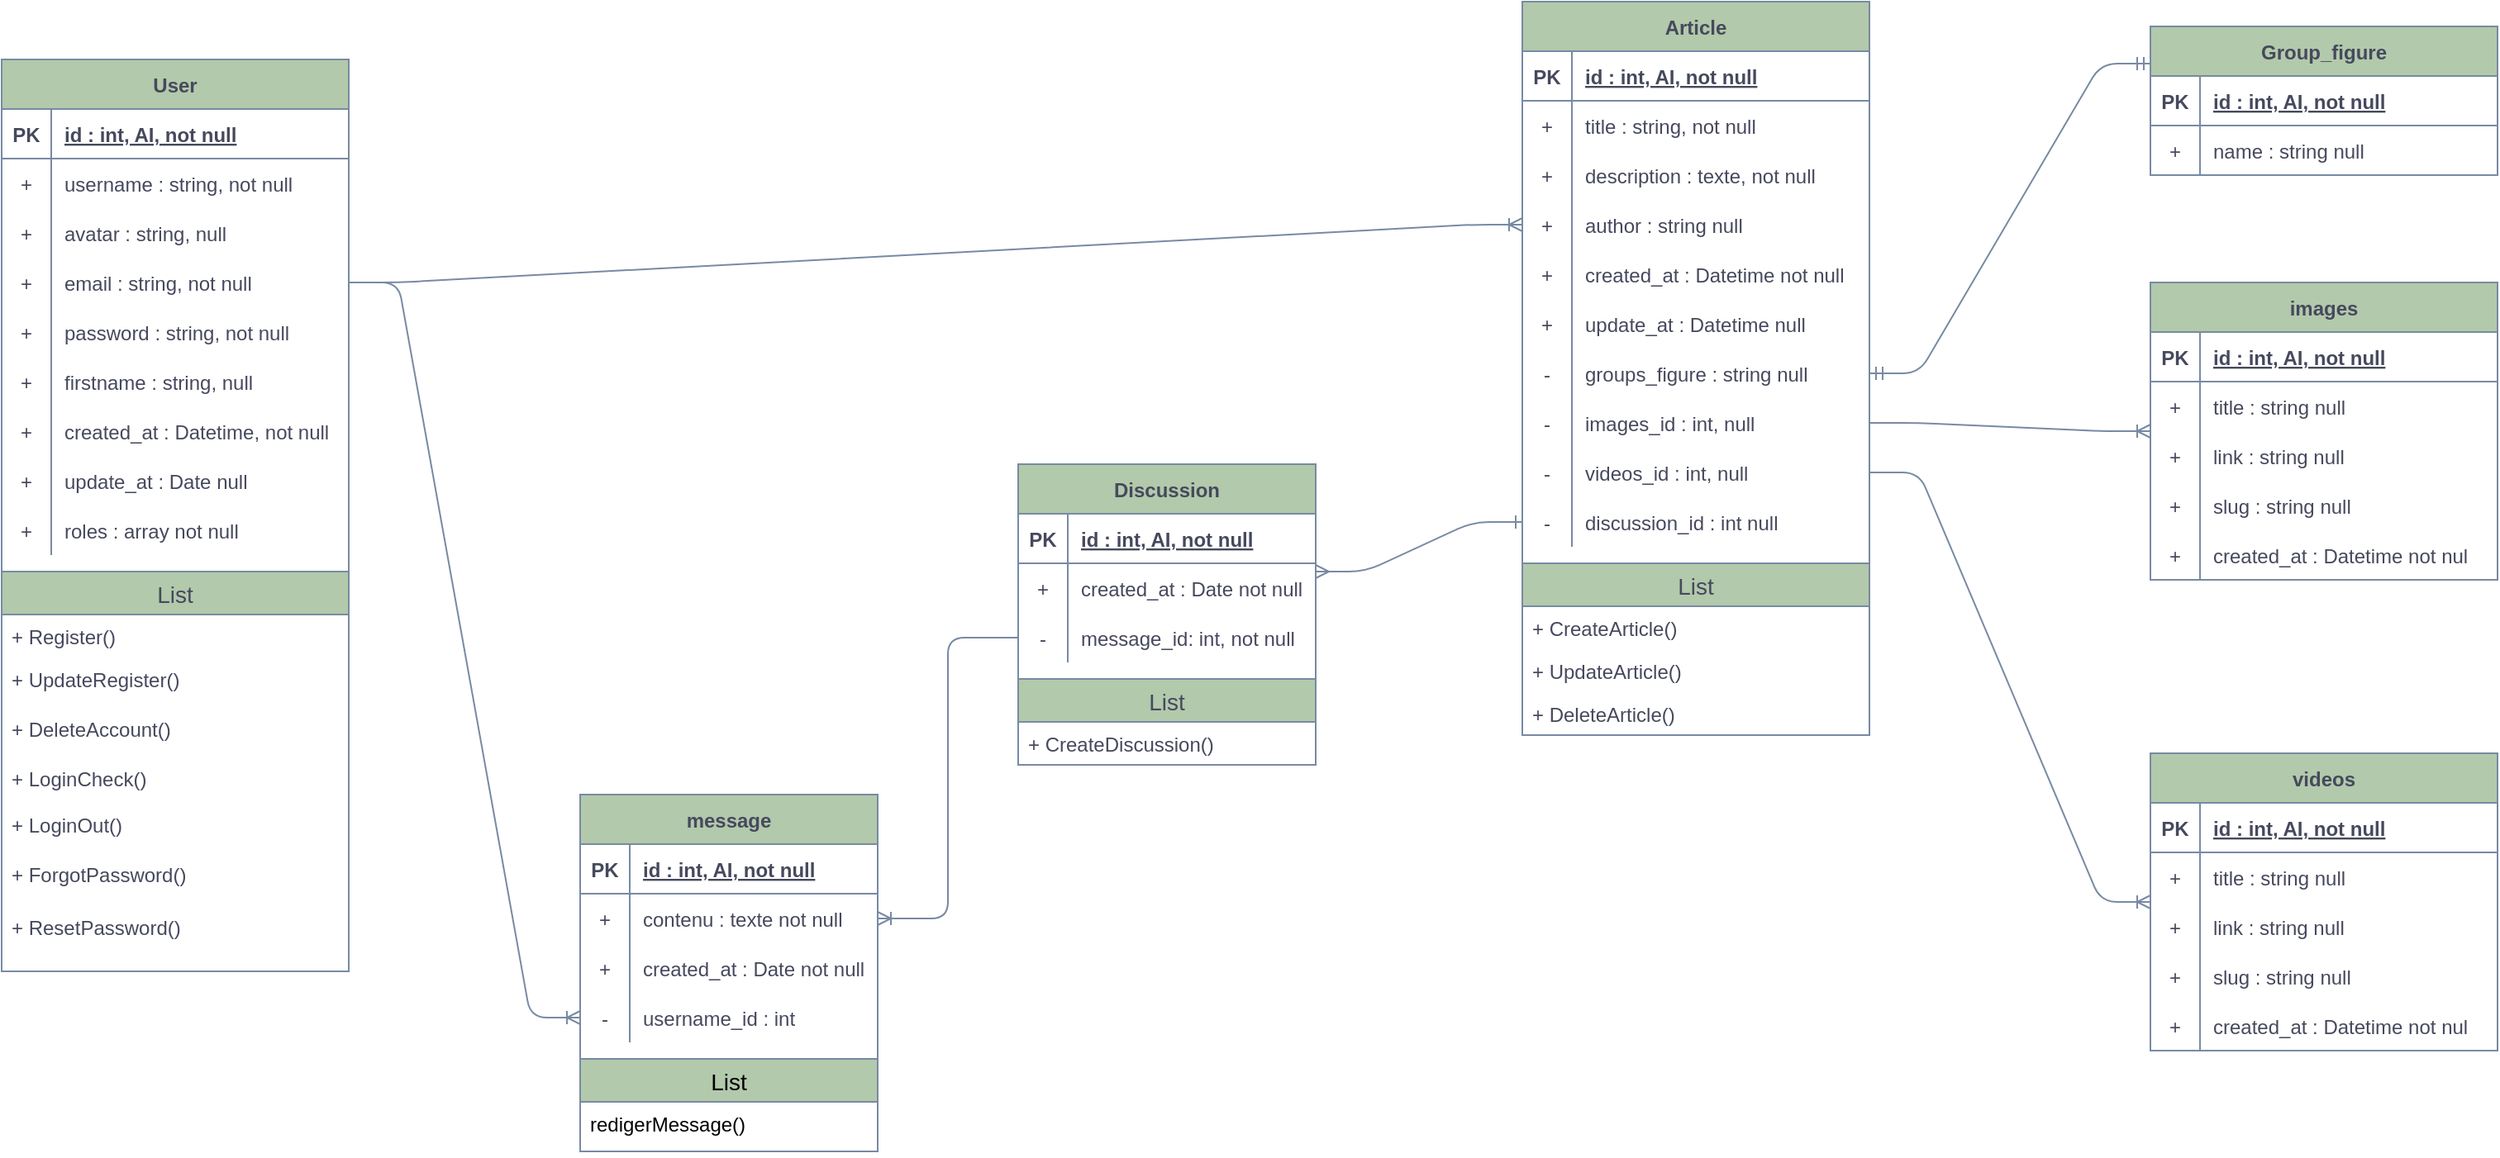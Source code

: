 <mxfile version="14.4.3" type="device"><diagram id="C5RBs43oDa-KdzZeNtuy" name="Page-1"><mxGraphModel dx="1933" dy="849" grid="1" gridSize="5" guides="1" tooltips="1" connect="1" arrows="1" fold="1" page="1" pageScale="1" pageWidth="827" pageHeight="1169" math="0" shadow="0"><root><mxCell id="WIyWlLk6GJQsqaUBKTNV-0"/><mxCell id="WIyWlLk6GJQsqaUBKTNV-1" parent="WIyWlLk6GJQsqaUBKTNV-0"/><mxCell id="ZA--jd2PQkDeZMGK8f4J-0" value="User" style="shape=table;startSize=30;container=1;collapsible=1;childLayout=tableLayout;fixedRows=1;rowLines=0;fontStyle=1;align=center;resizeLast=1;fillColor=#B2C9AB;strokeColor=#788AA3;fontColor=#46495D;" parent="WIyWlLk6GJQsqaUBKTNV-1" vertex="1"><mxGeometry x="-210" y="60" width="210" height="310" as="geometry"/></mxCell><mxCell id="ZA--jd2PQkDeZMGK8f4J-1" value="" style="shape=partialRectangle;collapsible=0;dropTarget=0;pointerEvents=0;fillColor=none;top=0;left=0;bottom=1;right=0;points=[[0,0.5],[1,0.5]];portConstraint=eastwest;strokeColor=#788AA3;fontColor=#46495D;" parent="ZA--jd2PQkDeZMGK8f4J-0" vertex="1"><mxGeometry y="30" width="210" height="30" as="geometry"/></mxCell><mxCell id="ZA--jd2PQkDeZMGK8f4J-2" value="PK" style="shape=partialRectangle;connectable=0;fillColor=none;top=0;left=0;bottom=0;right=0;fontStyle=1;overflow=hidden;strokeColor=#788AA3;fontColor=#46495D;" parent="ZA--jd2PQkDeZMGK8f4J-1" vertex="1"><mxGeometry width="30" height="30" as="geometry"/></mxCell><mxCell id="ZA--jd2PQkDeZMGK8f4J-3" value="id : int, AI, not null" style="shape=partialRectangle;connectable=0;fillColor=none;top=0;left=0;bottom=0;right=0;align=left;spacingLeft=6;fontStyle=5;overflow=hidden;strokeColor=#788AA3;fontColor=#46495D;" parent="ZA--jd2PQkDeZMGK8f4J-1" vertex="1"><mxGeometry x="30" width="180" height="30" as="geometry"/></mxCell><mxCell id="ZA--jd2PQkDeZMGK8f4J-4" value="" style="shape=partialRectangle;collapsible=0;dropTarget=0;pointerEvents=0;fillColor=none;top=0;left=0;bottom=0;right=0;points=[[0,0.5],[1,0.5]];portConstraint=eastwest;strokeColor=#788AA3;fontColor=#46495D;" parent="ZA--jd2PQkDeZMGK8f4J-0" vertex="1"><mxGeometry y="60" width="210" height="30" as="geometry"/></mxCell><mxCell id="ZA--jd2PQkDeZMGK8f4J-5" value="+" style="shape=partialRectangle;connectable=0;fillColor=none;top=0;left=0;bottom=0;right=0;editable=1;overflow=hidden;strokeColor=#788AA3;fontColor=#46495D;" parent="ZA--jd2PQkDeZMGK8f4J-4" vertex="1"><mxGeometry width="30" height="30" as="geometry"/></mxCell><mxCell id="ZA--jd2PQkDeZMGK8f4J-6" value="username : string, not null" style="shape=partialRectangle;connectable=0;fillColor=none;top=0;left=0;bottom=0;right=0;align=left;spacingLeft=6;overflow=hidden;strokeColor=#788AA3;fontColor=#46495D;" parent="ZA--jd2PQkDeZMGK8f4J-4" vertex="1"><mxGeometry x="30" width="180" height="30" as="geometry"/></mxCell><mxCell id="ZA--jd2PQkDeZMGK8f4J-7" value="" style="shape=partialRectangle;collapsible=0;dropTarget=0;pointerEvents=0;fillColor=none;top=0;left=0;bottom=0;right=0;points=[[0,0.5],[1,0.5]];portConstraint=eastwest;strokeColor=#788AA3;fontColor=#46495D;" parent="ZA--jd2PQkDeZMGK8f4J-0" vertex="1"><mxGeometry y="90" width="210" height="30" as="geometry"/></mxCell><mxCell id="ZA--jd2PQkDeZMGK8f4J-8" value="+" style="shape=partialRectangle;connectable=0;fillColor=none;top=0;left=0;bottom=0;right=0;editable=1;overflow=hidden;strokeColor=#788AA3;fontColor=#46495D;" parent="ZA--jd2PQkDeZMGK8f4J-7" vertex="1"><mxGeometry width="30" height="30" as="geometry"/></mxCell><mxCell id="ZA--jd2PQkDeZMGK8f4J-9" value="avatar : string, null" style="shape=partialRectangle;connectable=0;fillColor=none;top=0;left=0;bottom=0;right=0;align=left;spacingLeft=6;overflow=hidden;strokeColor=#788AA3;fontColor=#46495D;" parent="ZA--jd2PQkDeZMGK8f4J-7" vertex="1"><mxGeometry x="30" width="180" height="30" as="geometry"/></mxCell><mxCell id="ZA--jd2PQkDeZMGK8f4J-10" value="" style="shape=partialRectangle;collapsible=0;dropTarget=0;pointerEvents=0;fillColor=none;top=0;left=0;bottom=0;right=0;points=[[0,0.5],[1,0.5]];portConstraint=eastwest;strokeColor=#788AA3;fontColor=#46495D;" parent="ZA--jd2PQkDeZMGK8f4J-0" vertex="1"><mxGeometry y="120" width="210" height="30" as="geometry"/></mxCell><mxCell id="ZA--jd2PQkDeZMGK8f4J-11" value="+" style="shape=partialRectangle;connectable=0;fillColor=none;top=0;left=0;bottom=0;right=0;editable=1;overflow=hidden;strokeColor=#788AA3;fontColor=#46495D;" parent="ZA--jd2PQkDeZMGK8f4J-10" vertex="1"><mxGeometry width="30" height="30" as="geometry"/></mxCell><mxCell id="ZA--jd2PQkDeZMGK8f4J-12" value="email : string, not null" style="shape=partialRectangle;connectable=0;fillColor=none;top=0;left=0;bottom=0;right=0;align=left;spacingLeft=6;overflow=hidden;strokeColor=#788AA3;fontColor=#46495D;" parent="ZA--jd2PQkDeZMGK8f4J-10" vertex="1"><mxGeometry x="30" width="180" height="30" as="geometry"/></mxCell><mxCell id="ZA--jd2PQkDeZMGK8f4J-14" value="" style="shape=partialRectangle;collapsible=0;dropTarget=0;pointerEvents=0;fillColor=none;top=0;left=0;bottom=0;right=0;points=[[0,0.5],[1,0.5]];portConstraint=eastwest;strokeColor=#788AA3;fontColor=#46495D;" parent="ZA--jd2PQkDeZMGK8f4J-0" vertex="1"><mxGeometry y="150" width="210" height="30" as="geometry"/></mxCell><mxCell id="ZA--jd2PQkDeZMGK8f4J-15" value="+" style="shape=partialRectangle;connectable=0;fillColor=none;top=0;left=0;bottom=0;right=0;editable=1;overflow=hidden;strokeColor=#788AA3;fontColor=#46495D;" parent="ZA--jd2PQkDeZMGK8f4J-14" vertex="1"><mxGeometry width="30" height="30" as="geometry"/></mxCell><mxCell id="ZA--jd2PQkDeZMGK8f4J-16" value="password : string, not null" style="shape=partialRectangle;connectable=0;fillColor=none;top=0;left=0;bottom=0;right=0;align=left;spacingLeft=6;overflow=hidden;strokeColor=#788AA3;fontColor=#46495D;" parent="ZA--jd2PQkDeZMGK8f4J-14" vertex="1"><mxGeometry x="30" width="180" height="30" as="geometry"/></mxCell><mxCell id="ZA--jd2PQkDeZMGK8f4J-17" value="" style="shape=partialRectangle;collapsible=0;dropTarget=0;pointerEvents=0;fillColor=none;top=0;left=0;bottom=0;right=0;points=[[0,0.5],[1,0.5]];portConstraint=eastwest;strokeColor=#788AA3;fontColor=#46495D;" parent="ZA--jd2PQkDeZMGK8f4J-0" vertex="1"><mxGeometry y="180" width="210" height="30" as="geometry"/></mxCell><mxCell id="ZA--jd2PQkDeZMGK8f4J-18" value="+" style="shape=partialRectangle;connectable=0;fillColor=none;top=0;left=0;bottom=0;right=0;editable=1;overflow=hidden;strokeColor=#788AA3;fontColor=#46495D;" parent="ZA--jd2PQkDeZMGK8f4J-17" vertex="1"><mxGeometry width="30" height="30" as="geometry"/></mxCell><mxCell id="ZA--jd2PQkDeZMGK8f4J-19" value="firstname : string, null" style="shape=partialRectangle;connectable=0;fillColor=none;top=0;left=0;bottom=0;right=0;align=left;spacingLeft=6;overflow=hidden;strokeColor=#788AA3;fontColor=#46495D;" parent="ZA--jd2PQkDeZMGK8f4J-17" vertex="1"><mxGeometry x="30" width="180" height="30" as="geometry"/></mxCell><mxCell id="ZA--jd2PQkDeZMGK8f4J-20" value="" style="shape=partialRectangle;collapsible=0;dropTarget=0;pointerEvents=0;fillColor=none;top=0;left=0;bottom=0;right=0;points=[[0,0.5],[1,0.5]];portConstraint=eastwest;strokeColor=#788AA3;fontColor=#46495D;" parent="ZA--jd2PQkDeZMGK8f4J-0" vertex="1"><mxGeometry y="210" width="210" height="30" as="geometry"/></mxCell><mxCell id="ZA--jd2PQkDeZMGK8f4J-21" value="+" style="shape=partialRectangle;connectable=0;fillColor=none;top=0;left=0;bottom=0;right=0;editable=1;overflow=hidden;strokeColor=#788AA3;fontColor=#46495D;" parent="ZA--jd2PQkDeZMGK8f4J-20" vertex="1"><mxGeometry width="30" height="30" as="geometry"/></mxCell><mxCell id="ZA--jd2PQkDeZMGK8f4J-22" value="created_at : Datetime, not null" style="shape=partialRectangle;connectable=0;fillColor=none;top=0;left=0;bottom=0;right=0;align=left;spacingLeft=6;overflow=hidden;strokeColor=#788AA3;fontColor=#46495D;" parent="ZA--jd2PQkDeZMGK8f4J-20" vertex="1"><mxGeometry x="30" width="180" height="30" as="geometry"/></mxCell><mxCell id="ZA--jd2PQkDeZMGK8f4J-23" value="" style="shape=partialRectangle;collapsible=0;dropTarget=0;pointerEvents=0;fillColor=none;top=0;left=0;bottom=0;right=0;points=[[0,0.5],[1,0.5]];portConstraint=eastwest;strokeColor=#788AA3;fontColor=#46495D;" parent="ZA--jd2PQkDeZMGK8f4J-0" vertex="1"><mxGeometry y="240" width="210" height="30" as="geometry"/></mxCell><mxCell id="ZA--jd2PQkDeZMGK8f4J-24" value="+" style="shape=partialRectangle;connectable=0;fillColor=none;top=0;left=0;bottom=0;right=0;editable=1;overflow=hidden;strokeColor=#788AA3;fontColor=#46495D;" parent="ZA--jd2PQkDeZMGK8f4J-23" vertex="1"><mxGeometry width="30" height="30" as="geometry"/></mxCell><mxCell id="ZA--jd2PQkDeZMGK8f4J-25" value="update_at : Date null" style="shape=partialRectangle;connectable=0;fillColor=none;top=0;left=0;bottom=0;right=0;align=left;spacingLeft=6;overflow=hidden;strokeColor=#788AA3;fontColor=#46495D;" parent="ZA--jd2PQkDeZMGK8f4J-23" vertex="1"><mxGeometry x="30" width="180" height="30" as="geometry"/></mxCell><mxCell id="ZA--jd2PQkDeZMGK8f4J-26" value="" style="shape=partialRectangle;collapsible=0;dropTarget=0;pointerEvents=0;fillColor=none;top=0;left=0;bottom=0;right=0;points=[[0,0.5],[1,0.5]];portConstraint=eastwest;strokeColor=#788AA3;fontColor=#46495D;" parent="ZA--jd2PQkDeZMGK8f4J-0" vertex="1"><mxGeometry y="270" width="210" height="30" as="geometry"/></mxCell><mxCell id="ZA--jd2PQkDeZMGK8f4J-27" value="+" style="shape=partialRectangle;connectable=0;fillColor=none;top=0;left=0;bottom=0;right=0;editable=1;overflow=hidden;strokeColor=#788AA3;fontColor=#46495D;" parent="ZA--jd2PQkDeZMGK8f4J-26" vertex="1"><mxGeometry width="30" height="30" as="geometry"/></mxCell><mxCell id="ZA--jd2PQkDeZMGK8f4J-28" value="roles : array not null" style="shape=partialRectangle;connectable=0;fillColor=none;top=0;left=0;bottom=0;right=0;align=left;spacingLeft=6;overflow=hidden;strokeColor=#788AA3;fontColor=#46495D;" parent="ZA--jd2PQkDeZMGK8f4J-26" vertex="1"><mxGeometry x="30" width="180" height="30" as="geometry"/></mxCell><mxCell id="ZA--jd2PQkDeZMGK8f4J-64" value="Discussion" style="shape=table;startSize=30;container=1;collapsible=1;childLayout=tableLayout;fixedRows=1;rowLines=0;fontStyle=1;align=center;resizeLast=1;fillColor=#B2C9AB;strokeColor=#788AA3;fontColor=#46495D;" parent="WIyWlLk6GJQsqaUBKTNV-1" vertex="1"><mxGeometry x="405" y="305" width="180" height="130" as="geometry"/></mxCell><mxCell id="ZA--jd2PQkDeZMGK8f4J-65" value="" style="shape=partialRectangle;collapsible=0;dropTarget=0;pointerEvents=0;fillColor=none;top=0;left=0;bottom=1;right=0;points=[[0,0.5],[1,0.5]];portConstraint=eastwest;strokeColor=#788AA3;fontColor=#46495D;" parent="ZA--jd2PQkDeZMGK8f4J-64" vertex="1"><mxGeometry y="30" width="180" height="30" as="geometry"/></mxCell><mxCell id="ZA--jd2PQkDeZMGK8f4J-66" value="PK" style="shape=partialRectangle;connectable=0;fillColor=none;top=0;left=0;bottom=0;right=0;fontStyle=1;overflow=hidden;strokeColor=#788AA3;fontColor=#46495D;" parent="ZA--jd2PQkDeZMGK8f4J-65" vertex="1"><mxGeometry width="30" height="30" as="geometry"/></mxCell><mxCell id="ZA--jd2PQkDeZMGK8f4J-67" value="id : int, AI, not null" style="shape=partialRectangle;connectable=0;fillColor=none;top=0;left=0;bottom=0;right=0;align=left;spacingLeft=6;fontStyle=5;overflow=hidden;strokeColor=#788AA3;fontColor=#46495D;" parent="ZA--jd2PQkDeZMGK8f4J-65" vertex="1"><mxGeometry x="30" width="150" height="30" as="geometry"/></mxCell><mxCell id="ZA--jd2PQkDeZMGK8f4J-68" value="" style="shape=partialRectangle;collapsible=0;dropTarget=0;pointerEvents=0;fillColor=none;top=0;left=0;bottom=0;right=0;points=[[0,0.5],[1,0.5]];portConstraint=eastwest;strokeColor=#788AA3;fontColor=#46495D;" parent="ZA--jd2PQkDeZMGK8f4J-64" vertex="1"><mxGeometry y="60" width="180" height="30" as="geometry"/></mxCell><mxCell id="ZA--jd2PQkDeZMGK8f4J-69" value="+" style="shape=partialRectangle;connectable=0;fillColor=none;top=0;left=0;bottom=0;right=0;editable=1;overflow=hidden;strokeColor=#788AA3;fontColor=#46495D;" parent="ZA--jd2PQkDeZMGK8f4J-68" vertex="1"><mxGeometry width="30" height="30" as="geometry"/></mxCell><mxCell id="ZA--jd2PQkDeZMGK8f4J-70" value="created_at : Date not null" style="shape=partialRectangle;connectable=0;fillColor=none;top=0;left=0;bottom=0;right=0;align=left;spacingLeft=6;overflow=hidden;strokeColor=#788AA3;fontColor=#46495D;" parent="ZA--jd2PQkDeZMGK8f4J-68" vertex="1"><mxGeometry x="30" width="150" height="30" as="geometry"/></mxCell><mxCell id="jbPknZtDiWpBooEXCf1q-31" value="" style="shape=partialRectangle;collapsible=0;dropTarget=0;pointerEvents=0;fillColor=none;top=0;left=0;bottom=0;right=0;points=[[0,0.5],[1,0.5]];portConstraint=eastwest;strokeColor=#788AA3;fontColor=#46495D;" vertex="1" parent="ZA--jd2PQkDeZMGK8f4J-64"><mxGeometry y="90" width="180" height="30" as="geometry"/></mxCell><mxCell id="jbPknZtDiWpBooEXCf1q-32" value="-" style="shape=partialRectangle;connectable=0;fillColor=none;top=0;left=0;bottom=0;right=0;editable=1;overflow=hidden;strokeColor=#788AA3;fontColor=#46495D;" vertex="1" parent="jbPknZtDiWpBooEXCf1q-31"><mxGeometry width="30" height="30" as="geometry"/></mxCell><mxCell id="jbPknZtDiWpBooEXCf1q-33" value="message_id: int, not null" style="shape=partialRectangle;connectable=0;fillColor=none;top=0;left=0;bottom=0;right=0;align=left;spacingLeft=6;overflow=hidden;strokeColor=#788AA3;fontColor=#46495D;" vertex="1" parent="jbPknZtDiWpBooEXCf1q-31"><mxGeometry x="30" width="150" height="30" as="geometry"/></mxCell><mxCell id="ZA--jd2PQkDeZMGK8f4J-77" value="List" style="swimlane;fontStyle=0;childLayout=stackLayout;horizontal=1;startSize=26;horizontalStack=0;resizeParent=1;resizeParentMax=0;resizeLast=0;collapsible=1;marginBottom=0;align=center;fontSize=14;fillColor=#B2C9AB;strokeColor=#788AA3;fontColor=#46495D;" parent="WIyWlLk6GJQsqaUBKTNV-1" vertex="1"><mxGeometry x="-210" y="370" width="210" height="242" as="geometry"/></mxCell><mxCell id="ZCQxsZjBvLIso1oW-8hb-11" value="+ Register()&#10;" style="text;align=left;verticalAlign=top;spacingLeft=4;spacingRight=4;overflow=hidden;rotatable=0;points=[[0,0.5],[1,0.5]];portConstraint=eastwest;fontColor=#46495D;" parent="ZA--jd2PQkDeZMGK8f4J-77" vertex="1"><mxGeometry y="26" width="210" height="26" as="geometry"/></mxCell><mxCell id="ZCQxsZjBvLIso1oW-8hb-16" value="+ UpdateRegister()" style="text;align=left;verticalAlign=top;spacingLeft=4;spacingRight=4;overflow=hidden;rotatable=0;points=[[0,0.5],[1,0.5]];portConstraint=eastwest;fontColor=#46495D;" parent="ZA--jd2PQkDeZMGK8f4J-77" vertex="1"><mxGeometry y="52" width="210" height="30" as="geometry"/></mxCell><mxCell id="ZCQxsZjBvLIso1oW-8hb-17" value="+ DeleteAccount()&#10;" style="text;align=left;verticalAlign=top;spacingLeft=4;spacingRight=4;overflow=hidden;rotatable=0;points=[[0,0.5],[1,0.5]];portConstraint=eastwest;fontColor=#46495D;" parent="ZA--jd2PQkDeZMGK8f4J-77" vertex="1"><mxGeometry y="82" width="210" height="30" as="geometry"/></mxCell><mxCell id="ZCQxsZjBvLIso1oW-8hb-19" value="+ LoginCheck()" style="text;align=left;verticalAlign=top;spacingLeft=4;spacingRight=4;overflow=hidden;rotatable=0;points=[[0,0.5],[1,0.5]];portConstraint=eastwest;fontColor=#46495D;" parent="ZA--jd2PQkDeZMGK8f4J-77" vertex="1"><mxGeometry y="112" width="210" height="28" as="geometry"/></mxCell><mxCell id="ZCQxsZjBvLIso1oW-8hb-18" value="+ LoginOut()&#10;" style="text;align=left;verticalAlign=top;spacingLeft=4;spacingRight=4;overflow=hidden;rotatable=0;points=[[0,0.5],[1,0.5]];portConstraint=eastwest;fontColor=#46495D;" parent="ZA--jd2PQkDeZMGK8f4J-77" vertex="1"><mxGeometry y="140" width="210" height="30" as="geometry"/></mxCell><mxCell id="ZCQxsZjBvLIso1oW-8hb-20" value="+ ForgotPassword()" style="text;align=left;verticalAlign=top;spacingLeft=4;spacingRight=4;overflow=hidden;rotatable=0;points=[[0,0.5],[1,0.5]];portConstraint=eastwest;fontColor=#46495D;" parent="ZA--jd2PQkDeZMGK8f4J-77" vertex="1"><mxGeometry y="170" width="210" height="32" as="geometry"/></mxCell><mxCell id="ZCQxsZjBvLIso1oW-8hb-21" value="+ ResetPassword()" style="text;align=left;verticalAlign=top;spacingLeft=4;spacingRight=4;overflow=hidden;rotatable=0;points=[[0,0.5],[1,0.5]];portConstraint=eastwest;fontColor=#46495D;" parent="ZA--jd2PQkDeZMGK8f4J-77" vertex="1"><mxGeometry y="202" width="210" height="40" as="geometry"/></mxCell><mxCell id="ZA--jd2PQkDeZMGK8f4J-81" value="Group_figure" style="shape=table;startSize=30;container=1;collapsible=1;childLayout=tableLayout;fixedRows=1;rowLines=0;fontStyle=1;align=center;resizeLast=1;fillColor=#B2C9AB;strokeColor=#788AA3;fontColor=#46495D;" parent="WIyWlLk6GJQsqaUBKTNV-1" vertex="1"><mxGeometry x="1090" y="40" width="210" height="90" as="geometry"/></mxCell><mxCell id="ZA--jd2PQkDeZMGK8f4J-82" value="" style="shape=partialRectangle;collapsible=0;dropTarget=0;pointerEvents=0;fillColor=none;top=0;left=0;bottom=1;right=0;points=[[0,0.5],[1,0.5]];portConstraint=eastwest;strokeColor=#788AA3;fontColor=#46495D;" parent="ZA--jd2PQkDeZMGK8f4J-81" vertex="1"><mxGeometry y="30" width="210" height="30" as="geometry"/></mxCell><mxCell id="ZA--jd2PQkDeZMGK8f4J-83" value="PK" style="shape=partialRectangle;connectable=0;fillColor=none;top=0;left=0;bottom=0;right=0;fontStyle=1;overflow=hidden;strokeColor=#788AA3;fontColor=#46495D;" parent="ZA--jd2PQkDeZMGK8f4J-82" vertex="1"><mxGeometry width="30" height="30" as="geometry"/></mxCell><mxCell id="ZA--jd2PQkDeZMGK8f4J-84" value="id : int, AI, not null" style="shape=partialRectangle;connectable=0;fillColor=none;top=0;left=0;bottom=0;right=0;align=left;spacingLeft=6;fontStyle=5;overflow=hidden;strokeColor=#788AA3;fontColor=#46495D;" parent="ZA--jd2PQkDeZMGK8f4J-82" vertex="1"><mxGeometry x="30" width="180" height="30" as="geometry"/></mxCell><mxCell id="ZA--jd2PQkDeZMGK8f4J-85" value="" style="shape=partialRectangle;collapsible=0;dropTarget=0;pointerEvents=0;fillColor=none;top=0;left=0;bottom=0;right=0;points=[[0,0.5],[1,0.5]];portConstraint=eastwest;strokeColor=#788AA3;fontColor=#46495D;" parent="ZA--jd2PQkDeZMGK8f4J-81" vertex="1"><mxGeometry y="60" width="210" height="30" as="geometry"/></mxCell><mxCell id="ZA--jd2PQkDeZMGK8f4J-86" value="+" style="shape=partialRectangle;connectable=0;fillColor=none;top=0;left=0;bottom=0;right=0;editable=1;overflow=hidden;strokeColor=#788AA3;fontColor=#46495D;" parent="ZA--jd2PQkDeZMGK8f4J-85" vertex="1"><mxGeometry width="30" height="30" as="geometry"/></mxCell><mxCell id="ZA--jd2PQkDeZMGK8f4J-87" value="name : string null" style="shape=partialRectangle;connectable=0;fillColor=none;top=0;left=0;bottom=0;right=0;align=left;spacingLeft=6;overflow=hidden;strokeColor=#788AA3;fontColor=#46495D;" parent="ZA--jd2PQkDeZMGK8f4J-85" vertex="1"><mxGeometry x="30" width="180" height="30" as="geometry"/></mxCell><mxCell id="ZA--jd2PQkDeZMGK8f4J-94" value="" style="edgeStyle=entityRelationEdgeStyle;fontSize=12;html=1;endArrow=ERoneToMany;exitX=1;exitY=0.5;exitDx=0;exitDy=0;endFill=0;strokeColor=#788AA3;fontColor=#46495D;startArrow=none;startFill=0;" parent="WIyWlLk6GJQsqaUBKTNV-1" source="ZA--jd2PQkDeZMGK8f4J-10" target="jbPknZtDiWpBooEXCf1q-73" edge="1"><mxGeometry width="100" height="100" relative="1" as="geometry"><mxPoint x="370" y="260" as="sourcePoint"/><mxPoint x="470" y="160" as="targetPoint"/></mxGeometry></mxCell><mxCell id="ZA--jd2PQkDeZMGK8f4J-95" value="" style="edgeStyle=entityRelationEdgeStyle;fontSize=12;html=1;endArrow=ERmandOne;startArrow=ERmandOne;entryX=0;entryY=0.25;entryDx=0;entryDy=0;strokeColor=#788AA3;fontColor=#46495D;" parent="WIyWlLk6GJQsqaUBKTNV-1" source="jbPknZtDiWpBooEXCf1q-76" target="ZA--jd2PQkDeZMGK8f4J-81" edge="1"><mxGeometry width="100" height="100" relative="1" as="geometry"><mxPoint x="680" y="210" as="sourcePoint"/><mxPoint x="780" y="110" as="targetPoint"/></mxGeometry></mxCell><mxCell id="ZA--jd2PQkDeZMGK8f4J-97" value="" style="edgeStyle=entityRelationEdgeStyle;fontSize=12;html=1;endArrow=ERmany;endFill=0;startArrow=ERone;startFill=0;strokeColor=#788AA3;fontColor=#46495D;" parent="WIyWlLk6GJQsqaUBKTNV-1" source="jbPknZtDiWpBooEXCf1q-79" target="ZA--jd2PQkDeZMGK8f4J-64" edge="1"><mxGeometry width="100" height="100" relative="1" as="geometry"><mxPoint x="680" y="300" as="sourcePoint"/><mxPoint x="780" y="200" as="targetPoint"/></mxGeometry></mxCell><mxCell id="ZA--jd2PQkDeZMGK8f4J-98" value="List" style="swimlane;fontStyle=0;childLayout=stackLayout;horizontal=1;startSize=26;horizontalStack=0;resizeParent=1;resizeParentMax=0;resizeLast=0;collapsible=1;marginBottom=0;align=center;fontSize=14;fillColor=#B2C9AB;strokeColor=#788AA3;fontColor=#46495D;" parent="WIyWlLk6GJQsqaUBKTNV-1" vertex="1"><mxGeometry x="405" y="435" width="180" height="52" as="geometry"/></mxCell><mxCell id="ZCQxsZjBvLIso1oW-8hb-27" value="+ CreateDiscussion()" style="text;align=left;verticalAlign=top;spacingLeft=4;spacingRight=4;overflow=hidden;rotatable=0;points=[[0,0.5],[1,0.5]];portConstraint=eastwest;fontColor=#46495D;" parent="ZA--jd2PQkDeZMGK8f4J-98" vertex="1"><mxGeometry y="26" width="180" height="26" as="geometry"/></mxCell><mxCell id="ZA--jd2PQkDeZMGK8f4J-106" value="List" style="swimlane;fontStyle=0;childLayout=stackLayout;horizontal=1;startSize=26;horizontalStack=0;resizeParent=1;resizeParentMax=0;resizeLast=0;collapsible=1;marginBottom=0;align=center;fontSize=14;fillColor=#B2C9AB;strokeColor=#788AA3;fontColor=#46495D;" parent="WIyWlLk6GJQsqaUBKTNV-1" vertex="1"><mxGeometry x="710" y="365" width="210" height="104" as="geometry"/></mxCell><mxCell id="zkfFHV4jXpPFQw0GAbJ--24" value="+ CreateArticle()" style="text;align=left;verticalAlign=top;spacingLeft=4;spacingRight=4;overflow=hidden;rotatable=0;points=[[0,0.5],[1,0.5]];portConstraint=eastwest;fontColor=#46495D;" parent="ZA--jd2PQkDeZMGK8f4J-106" vertex="1"><mxGeometry y="26" width="210" height="26" as="geometry"/></mxCell><mxCell id="zkfFHV4jXpPFQw0GAbJ--25" value="+ UpdateArticle()" style="text;align=left;verticalAlign=top;spacingLeft=4;spacingRight=4;overflow=hidden;rotatable=0;points=[[0,0.5],[1,0.5]];portConstraint=eastwest;fontColor=#46495D;" parent="ZA--jd2PQkDeZMGK8f4J-106" vertex="1"><mxGeometry y="52" width="210" height="26" as="geometry"/></mxCell><mxCell id="ZCQxsZjBvLIso1oW-8hb-23" value="+ DeleteArticle()" style="text;align=left;verticalAlign=top;spacingLeft=4;spacingRight=4;overflow=hidden;rotatable=0;points=[[0,0.5],[1,0.5]];portConstraint=eastwest;fontColor=#46495D;" parent="ZA--jd2PQkDeZMGK8f4J-106" vertex="1"><mxGeometry y="78" width="210" height="26" as="geometry"/></mxCell><mxCell id="jbPknZtDiWpBooEXCf1q-0" value="message" style="shape=table;startSize=30;container=1;collapsible=1;childLayout=tableLayout;fixedRows=1;rowLines=0;fontStyle=1;align=center;resizeLast=1;fillColor=#B2C9AB;strokeColor=#788AA3;fontColor=#46495D;" vertex="1" parent="WIyWlLk6GJQsqaUBKTNV-1"><mxGeometry x="140" y="505" width="180" height="160" as="geometry"/></mxCell><mxCell id="jbPknZtDiWpBooEXCf1q-1" value="" style="shape=partialRectangle;collapsible=0;dropTarget=0;pointerEvents=0;fillColor=none;top=0;left=0;bottom=1;right=0;points=[[0,0.5],[1,0.5]];portConstraint=eastwest;strokeColor=#788AA3;fontColor=#46495D;" vertex="1" parent="jbPknZtDiWpBooEXCf1q-0"><mxGeometry y="30" width="180" height="30" as="geometry"/></mxCell><mxCell id="jbPknZtDiWpBooEXCf1q-2" value="PK" style="shape=partialRectangle;connectable=0;fillColor=none;top=0;left=0;bottom=0;right=0;fontStyle=1;overflow=hidden;strokeColor=#788AA3;fontColor=#46495D;" vertex="1" parent="jbPknZtDiWpBooEXCf1q-1"><mxGeometry width="30" height="30" as="geometry"/></mxCell><mxCell id="jbPknZtDiWpBooEXCf1q-3" value="id : int, AI, not null" style="shape=partialRectangle;connectable=0;fillColor=none;top=0;left=0;bottom=0;right=0;align=left;spacingLeft=6;fontStyle=5;overflow=hidden;strokeColor=#788AA3;fontColor=#46495D;" vertex="1" parent="jbPknZtDiWpBooEXCf1q-1"><mxGeometry x="30" width="150" height="30" as="geometry"/></mxCell><mxCell id="jbPknZtDiWpBooEXCf1q-4" value="" style="shape=partialRectangle;collapsible=0;dropTarget=0;pointerEvents=0;fillColor=none;top=0;left=0;bottom=0;right=0;points=[[0,0.5],[1,0.5]];portConstraint=eastwest;strokeColor=#788AA3;fontColor=#46495D;" vertex="1" parent="jbPknZtDiWpBooEXCf1q-0"><mxGeometry y="60" width="180" height="30" as="geometry"/></mxCell><mxCell id="jbPknZtDiWpBooEXCf1q-5" value="+" style="shape=partialRectangle;connectable=0;fillColor=none;top=0;left=0;bottom=0;right=0;editable=1;overflow=hidden;strokeColor=#788AA3;fontColor=#46495D;" vertex="1" parent="jbPknZtDiWpBooEXCf1q-4"><mxGeometry width="30" height="30" as="geometry"/></mxCell><mxCell id="jbPknZtDiWpBooEXCf1q-6" value="contenu : texte not null" style="shape=partialRectangle;connectable=0;fillColor=none;top=0;left=0;bottom=0;right=0;align=left;spacingLeft=6;overflow=hidden;strokeColor=#788AA3;fontColor=#46495D;" vertex="1" parent="jbPknZtDiWpBooEXCf1q-4"><mxGeometry x="30" width="150" height="30" as="geometry"/></mxCell><mxCell id="jbPknZtDiWpBooEXCf1q-7" value="" style="shape=partialRectangle;collapsible=0;dropTarget=0;pointerEvents=0;fillColor=none;top=0;left=0;bottom=0;right=0;points=[[0,0.5],[1,0.5]];portConstraint=eastwest;strokeColor=#788AA3;fontColor=#46495D;" vertex="1" parent="jbPknZtDiWpBooEXCf1q-0"><mxGeometry y="90" width="180" height="30" as="geometry"/></mxCell><mxCell id="jbPknZtDiWpBooEXCf1q-8" value="+" style="shape=partialRectangle;connectable=0;fillColor=none;top=0;left=0;bottom=0;right=0;editable=1;overflow=hidden;strokeColor=#788AA3;fontColor=#46495D;" vertex="1" parent="jbPknZtDiWpBooEXCf1q-7"><mxGeometry width="30" height="30" as="geometry"/></mxCell><mxCell id="jbPknZtDiWpBooEXCf1q-9" value="created_at : Date not null" style="shape=partialRectangle;connectable=0;fillColor=none;top=0;left=0;bottom=0;right=0;align=left;spacingLeft=6;overflow=hidden;strokeColor=#788AA3;fontColor=#46495D;" vertex="1" parent="jbPknZtDiWpBooEXCf1q-7"><mxGeometry x="30" width="150" height="30" as="geometry"/></mxCell><mxCell id="jbPknZtDiWpBooEXCf1q-10" value="" style="shape=partialRectangle;collapsible=0;dropTarget=0;pointerEvents=0;fillColor=none;top=0;left=0;bottom=0;right=0;points=[[0,0.5],[1,0.5]];portConstraint=eastwest;strokeColor=#788AA3;fontColor=#46495D;" vertex="1" parent="jbPknZtDiWpBooEXCf1q-0"><mxGeometry y="120" width="180" height="30" as="geometry"/></mxCell><mxCell id="jbPknZtDiWpBooEXCf1q-11" value="-" style="shape=partialRectangle;connectable=0;fillColor=none;top=0;left=0;bottom=0;right=0;editable=1;overflow=hidden;strokeColor=#788AA3;fontColor=#46495D;" vertex="1" parent="jbPknZtDiWpBooEXCf1q-10"><mxGeometry width="30" height="30" as="geometry"/></mxCell><mxCell id="jbPknZtDiWpBooEXCf1q-12" value="username_id : int" style="shape=partialRectangle;connectable=0;fillColor=none;top=0;left=0;bottom=0;right=0;align=left;spacingLeft=6;overflow=hidden;strokeColor=#788AA3;fontColor=#46495D;" vertex="1" parent="jbPknZtDiWpBooEXCf1q-10"><mxGeometry x="30" width="150" height="30" as="geometry"/></mxCell><mxCell id="jbPknZtDiWpBooEXCf1q-13" value="" style="edgeStyle=entityRelationEdgeStyle;fontSize=12;html=1;endArrow=ERoneToMany;exitX=1;exitY=0.5;exitDx=0;exitDy=0;strokeColor=#788AA3;fontColor=#46495D;" edge="1" parent="WIyWlLk6GJQsqaUBKTNV-1" source="ZA--jd2PQkDeZMGK8f4J-10" target="jbPknZtDiWpBooEXCf1q-10"><mxGeometry width="100" height="100" relative="1" as="geometry"><mxPoint x="250" y="390.0" as="sourcePoint"/><mxPoint x="380" y="490.0" as="targetPoint"/></mxGeometry></mxCell><mxCell id="jbPknZtDiWpBooEXCf1q-14" value="" style="fontSize=12;html=1;endArrow=ERoneToMany;entryX=1;entryY=0.5;entryDx=0;entryDy=0;strokeColor=#788AA3;fontColor=#46495D;edgeStyle=orthogonalEdgeStyle;" edge="1" parent="WIyWlLk6GJQsqaUBKTNV-1" source="jbPknZtDiWpBooEXCf1q-31" target="jbPknZtDiWpBooEXCf1q-4"><mxGeometry width="100" height="100" relative="1" as="geometry"><mxPoint x="580" y="460" as="sourcePoint"/><mxPoint x="650" y="910.0" as="targetPoint"/></mxGeometry></mxCell><mxCell id="jbPknZtDiWpBooEXCf1q-16" value="videos" style="shape=table;startSize=30;container=1;collapsible=1;childLayout=tableLayout;fixedRows=1;rowLines=0;fontStyle=1;align=center;resizeLast=1;fillColor=#B2C9AB;strokeColor=#788AA3;fontColor=#46495D;" vertex="1" parent="WIyWlLk6GJQsqaUBKTNV-1"><mxGeometry x="1090" y="480" width="210" height="180" as="geometry"/></mxCell><mxCell id="jbPknZtDiWpBooEXCf1q-17" value="" style="shape=partialRectangle;collapsible=0;dropTarget=0;pointerEvents=0;fillColor=none;top=0;left=0;bottom=1;right=0;points=[[0,0.5],[1,0.5]];portConstraint=eastwest;strokeColor=#788AA3;fontColor=#46495D;" vertex="1" parent="jbPknZtDiWpBooEXCf1q-16"><mxGeometry y="30" width="210" height="30" as="geometry"/></mxCell><mxCell id="jbPknZtDiWpBooEXCf1q-18" value="PK" style="shape=partialRectangle;connectable=0;fillColor=none;top=0;left=0;bottom=0;right=0;fontStyle=1;overflow=hidden;strokeColor=#788AA3;fontColor=#46495D;" vertex="1" parent="jbPknZtDiWpBooEXCf1q-17"><mxGeometry width="30" height="30" as="geometry"/></mxCell><mxCell id="jbPknZtDiWpBooEXCf1q-19" value="id : int, AI, not null" style="shape=partialRectangle;connectable=0;fillColor=none;top=0;left=0;bottom=0;right=0;align=left;spacingLeft=6;fontStyle=5;overflow=hidden;strokeColor=#788AA3;fontColor=#46495D;" vertex="1" parent="jbPknZtDiWpBooEXCf1q-17"><mxGeometry x="30" width="180" height="30" as="geometry"/></mxCell><mxCell id="jbPknZtDiWpBooEXCf1q-20" value="" style="shape=partialRectangle;collapsible=0;dropTarget=0;pointerEvents=0;fillColor=none;top=0;left=0;bottom=0;right=0;points=[[0,0.5],[1,0.5]];portConstraint=eastwest;strokeColor=#788AA3;fontColor=#46495D;" vertex="1" parent="jbPknZtDiWpBooEXCf1q-16"><mxGeometry y="60" width="210" height="30" as="geometry"/></mxCell><mxCell id="jbPknZtDiWpBooEXCf1q-21" value="+" style="shape=partialRectangle;connectable=0;fillColor=none;top=0;left=0;bottom=0;right=0;editable=1;overflow=hidden;strokeColor=#788AA3;fontColor=#46495D;" vertex="1" parent="jbPknZtDiWpBooEXCf1q-20"><mxGeometry width="30" height="30" as="geometry"/></mxCell><mxCell id="jbPknZtDiWpBooEXCf1q-22" value="title : string null" style="shape=partialRectangle;connectable=0;fillColor=none;top=0;left=0;bottom=0;right=0;align=left;spacingLeft=6;overflow=hidden;strokeColor=#788AA3;fontColor=#46495D;" vertex="1" parent="jbPknZtDiWpBooEXCf1q-20"><mxGeometry x="30" width="180" height="30" as="geometry"/></mxCell><mxCell id="jbPknZtDiWpBooEXCf1q-64" value="" style="shape=partialRectangle;collapsible=0;dropTarget=0;pointerEvents=0;fillColor=none;top=0;left=0;bottom=0;right=0;points=[[0,0.5],[1,0.5]];portConstraint=eastwest;strokeColor=#788AA3;fontColor=#46495D;" vertex="1" parent="jbPknZtDiWpBooEXCf1q-16"><mxGeometry y="90" width="210" height="30" as="geometry"/></mxCell><mxCell id="jbPknZtDiWpBooEXCf1q-65" value="+" style="shape=partialRectangle;connectable=0;fillColor=none;top=0;left=0;bottom=0;right=0;editable=1;overflow=hidden;strokeColor=#788AA3;fontColor=#46495D;" vertex="1" parent="jbPknZtDiWpBooEXCf1q-64"><mxGeometry width="30" height="30" as="geometry"/></mxCell><mxCell id="jbPknZtDiWpBooEXCf1q-66" value="link : string null" style="shape=partialRectangle;connectable=0;fillColor=none;top=0;left=0;bottom=0;right=0;align=left;spacingLeft=6;overflow=hidden;strokeColor=#788AA3;fontColor=#46495D;" vertex="1" parent="jbPknZtDiWpBooEXCf1q-64"><mxGeometry x="30" width="180" height="30" as="geometry"/></mxCell><mxCell id="jbPknZtDiWpBooEXCf1q-67" value="" style="shape=partialRectangle;collapsible=0;dropTarget=0;pointerEvents=0;fillColor=none;top=0;left=0;bottom=0;right=0;points=[[0,0.5],[1,0.5]];portConstraint=eastwest;strokeColor=#788AA3;fontColor=#46495D;" vertex="1" parent="jbPknZtDiWpBooEXCf1q-16"><mxGeometry y="120" width="210" height="30" as="geometry"/></mxCell><mxCell id="jbPknZtDiWpBooEXCf1q-68" value="+" style="shape=partialRectangle;connectable=0;fillColor=none;top=0;left=0;bottom=0;right=0;editable=1;overflow=hidden;strokeColor=#788AA3;fontColor=#46495D;" vertex="1" parent="jbPknZtDiWpBooEXCf1q-67"><mxGeometry width="30" height="30" as="geometry"/></mxCell><mxCell id="jbPknZtDiWpBooEXCf1q-69" value="slug : string null" style="shape=partialRectangle;connectable=0;fillColor=none;top=0;left=0;bottom=0;right=0;align=left;spacingLeft=6;overflow=hidden;strokeColor=#788AA3;fontColor=#46495D;" vertex="1" parent="jbPknZtDiWpBooEXCf1q-67"><mxGeometry x="30" width="180" height="30" as="geometry"/></mxCell><mxCell id="jbPknZtDiWpBooEXCf1q-70" value="" style="shape=partialRectangle;collapsible=0;dropTarget=0;pointerEvents=0;fillColor=none;top=0;left=0;bottom=0;right=0;points=[[0,0.5],[1,0.5]];portConstraint=eastwest;strokeColor=#788AA3;fontColor=#46495D;" vertex="1" parent="jbPknZtDiWpBooEXCf1q-16"><mxGeometry y="150" width="210" height="30" as="geometry"/></mxCell><mxCell id="jbPknZtDiWpBooEXCf1q-71" value="+" style="shape=partialRectangle;connectable=0;fillColor=none;top=0;left=0;bottom=0;right=0;editable=1;overflow=hidden;strokeColor=#788AA3;fontColor=#46495D;" vertex="1" parent="jbPknZtDiWpBooEXCf1q-70"><mxGeometry width="30" height="30" as="geometry"/></mxCell><mxCell id="jbPknZtDiWpBooEXCf1q-72" value="created_at : Datetime not nul" style="shape=partialRectangle;connectable=0;fillColor=none;top=0;left=0;bottom=0;right=0;align=left;spacingLeft=6;overflow=hidden;strokeColor=#788AA3;fontColor=#46495D;" vertex="1" parent="jbPknZtDiWpBooEXCf1q-70"><mxGeometry x="30" width="180" height="30" as="geometry"/></mxCell><mxCell id="jbPknZtDiWpBooEXCf1q-23" value="images" style="shape=table;startSize=30;container=1;collapsible=1;childLayout=tableLayout;fixedRows=1;rowLines=0;fontStyle=1;align=center;resizeLast=1;fillColor=#B2C9AB;strokeColor=#788AA3;fontColor=#46495D;" vertex="1" parent="WIyWlLk6GJQsqaUBKTNV-1"><mxGeometry x="1090" y="195" width="210" height="180" as="geometry"/></mxCell><mxCell id="jbPknZtDiWpBooEXCf1q-24" value="" style="shape=partialRectangle;collapsible=0;dropTarget=0;pointerEvents=0;fillColor=none;top=0;left=0;bottom=1;right=0;points=[[0,0.5],[1,0.5]];portConstraint=eastwest;strokeColor=#788AA3;fontColor=#46495D;" vertex="1" parent="jbPknZtDiWpBooEXCf1q-23"><mxGeometry y="30" width="210" height="30" as="geometry"/></mxCell><mxCell id="jbPknZtDiWpBooEXCf1q-25" value="PK" style="shape=partialRectangle;connectable=0;fillColor=none;top=0;left=0;bottom=0;right=0;fontStyle=1;overflow=hidden;strokeColor=#788AA3;fontColor=#46495D;" vertex="1" parent="jbPknZtDiWpBooEXCf1q-24"><mxGeometry width="30" height="30" as="geometry"/></mxCell><mxCell id="jbPknZtDiWpBooEXCf1q-26" value="id : int, AI, not null" style="shape=partialRectangle;connectable=0;fillColor=none;top=0;left=0;bottom=0;right=0;align=left;spacingLeft=6;fontStyle=5;overflow=hidden;strokeColor=#788AA3;fontColor=#46495D;" vertex="1" parent="jbPknZtDiWpBooEXCf1q-24"><mxGeometry x="30" width="180" height="30" as="geometry"/></mxCell><mxCell id="jbPknZtDiWpBooEXCf1q-40" value="" style="shape=partialRectangle;collapsible=0;dropTarget=0;pointerEvents=0;fillColor=none;top=0;left=0;bottom=0;right=0;points=[[0,0.5],[1,0.5]];portConstraint=eastwest;strokeColor=#788AA3;fontColor=#46495D;" vertex="1" parent="jbPknZtDiWpBooEXCf1q-23"><mxGeometry y="60" width="210" height="30" as="geometry"/></mxCell><mxCell id="jbPknZtDiWpBooEXCf1q-41" value="+" style="shape=partialRectangle;connectable=0;fillColor=none;top=0;left=0;bottom=0;right=0;editable=1;overflow=hidden;strokeColor=#788AA3;fontColor=#46495D;" vertex="1" parent="jbPknZtDiWpBooEXCf1q-40"><mxGeometry width="30" height="30" as="geometry"/></mxCell><mxCell id="jbPknZtDiWpBooEXCf1q-42" value="title : string null" style="shape=partialRectangle;connectable=0;fillColor=none;top=0;left=0;bottom=0;right=0;align=left;spacingLeft=6;overflow=hidden;strokeColor=#788AA3;fontColor=#46495D;" vertex="1" parent="jbPknZtDiWpBooEXCf1q-40"><mxGeometry x="30" width="180" height="30" as="geometry"/></mxCell><mxCell id="jbPknZtDiWpBooEXCf1q-43" value="" style="shape=partialRectangle;collapsible=0;dropTarget=0;pointerEvents=0;fillColor=none;top=0;left=0;bottom=0;right=0;points=[[0,0.5],[1,0.5]];portConstraint=eastwest;strokeColor=#788AA3;fontColor=#46495D;" vertex="1" parent="jbPknZtDiWpBooEXCf1q-23"><mxGeometry y="90" width="210" height="30" as="geometry"/></mxCell><mxCell id="jbPknZtDiWpBooEXCf1q-44" value="+" style="shape=partialRectangle;connectable=0;fillColor=none;top=0;left=0;bottom=0;right=0;editable=1;overflow=hidden;strokeColor=#788AA3;fontColor=#46495D;" vertex="1" parent="jbPknZtDiWpBooEXCf1q-43"><mxGeometry width="30" height="30" as="geometry"/></mxCell><mxCell id="jbPknZtDiWpBooEXCf1q-45" value="link : string null" style="shape=partialRectangle;connectable=0;fillColor=none;top=0;left=0;bottom=0;right=0;align=left;spacingLeft=6;overflow=hidden;strokeColor=#788AA3;fontColor=#46495D;" vertex="1" parent="jbPknZtDiWpBooEXCf1q-43"><mxGeometry x="30" width="180" height="30" as="geometry"/></mxCell><mxCell id="jbPknZtDiWpBooEXCf1q-46" value="" style="shape=partialRectangle;collapsible=0;dropTarget=0;pointerEvents=0;fillColor=none;top=0;left=0;bottom=0;right=0;points=[[0,0.5],[1,0.5]];portConstraint=eastwest;strokeColor=#788AA3;fontColor=#46495D;" vertex="1" parent="jbPknZtDiWpBooEXCf1q-23"><mxGeometry y="120" width="210" height="30" as="geometry"/></mxCell><mxCell id="jbPknZtDiWpBooEXCf1q-47" value="+" style="shape=partialRectangle;connectable=0;fillColor=none;top=0;left=0;bottom=0;right=0;editable=1;overflow=hidden;strokeColor=#788AA3;fontColor=#46495D;" vertex="1" parent="jbPknZtDiWpBooEXCf1q-46"><mxGeometry width="30" height="30" as="geometry"/></mxCell><mxCell id="jbPknZtDiWpBooEXCf1q-48" value="slug : string null" style="shape=partialRectangle;connectable=0;fillColor=none;top=0;left=0;bottom=0;right=0;align=left;spacingLeft=6;overflow=hidden;strokeColor=#788AA3;fontColor=#46495D;" vertex="1" parent="jbPknZtDiWpBooEXCf1q-46"><mxGeometry x="30" width="180" height="30" as="geometry"/></mxCell><mxCell id="jbPknZtDiWpBooEXCf1q-49" value="" style="shape=partialRectangle;collapsible=0;dropTarget=0;pointerEvents=0;fillColor=none;top=0;left=0;bottom=0;right=0;points=[[0,0.5],[1,0.5]];portConstraint=eastwest;strokeColor=#788AA3;fontColor=#46495D;" vertex="1" parent="jbPknZtDiWpBooEXCf1q-23"><mxGeometry y="150" width="210" height="30" as="geometry"/></mxCell><mxCell id="jbPknZtDiWpBooEXCf1q-50" value="+" style="shape=partialRectangle;connectable=0;fillColor=none;top=0;left=0;bottom=0;right=0;editable=1;overflow=hidden;strokeColor=#788AA3;fontColor=#46495D;" vertex="1" parent="jbPknZtDiWpBooEXCf1q-49"><mxGeometry width="30" height="30" as="geometry"/></mxCell><mxCell id="jbPknZtDiWpBooEXCf1q-51" value="created_at : Datetime not nul" style="shape=partialRectangle;connectable=0;fillColor=none;top=0;left=0;bottom=0;right=0;align=left;spacingLeft=6;overflow=hidden;strokeColor=#788AA3;fontColor=#46495D;" vertex="1" parent="jbPknZtDiWpBooEXCf1q-49"><mxGeometry x="30" width="180" height="30" as="geometry"/></mxCell><mxCell id="jbPknZtDiWpBooEXCf1q-34" value="" style="edgeStyle=entityRelationEdgeStyle;fontSize=12;html=1;endArrow=ERoneToMany;strokeColor=#788AA3;fillColor=#B2C9AB;" edge="1" parent="WIyWlLk6GJQsqaUBKTNV-1" source="ZA--jd2PQkDeZMGK8f4J-39" target="jbPknZtDiWpBooEXCf1q-23"><mxGeometry width="100" height="100" relative="1" as="geometry"><mxPoint x="925" y="330" as="sourcePoint"/><mxPoint x="1025" y="230" as="targetPoint"/></mxGeometry></mxCell><mxCell id="jbPknZtDiWpBooEXCf1q-35" value="" style="edgeStyle=entityRelationEdgeStyle;fontSize=12;html=1;endArrow=ERoneToMany;strokeColor=#788AA3;fillColor=#B2C9AB;" edge="1" parent="WIyWlLk6GJQsqaUBKTNV-1" source="ZA--jd2PQkDeZMGK8f4J-55" target="jbPknZtDiWpBooEXCf1q-16"><mxGeometry width="100" height="100" relative="1" as="geometry"><mxPoint x="975" y="465" as="sourcePoint"/><mxPoint x="1075" y="365" as="targetPoint"/></mxGeometry></mxCell><mxCell id="jbPknZtDiWpBooEXCf1q-36" value="List" style="swimlane;fontStyle=0;childLayout=stackLayout;horizontal=1;startSize=26;horizontalStack=0;resizeParent=1;resizeParentMax=0;resizeLast=0;collapsible=1;marginBottom=0;align=center;fontSize=14;strokeColor=#788AA3;fillColor=#B2C9AB;" vertex="1" parent="WIyWlLk6GJQsqaUBKTNV-1"><mxGeometry x="140" y="665" width="180" height="56" as="geometry"/></mxCell><mxCell id="jbPknZtDiWpBooEXCf1q-38" value="redigerMessage()" style="text;strokeColor=none;fillColor=none;spacingLeft=4;spacingRight=4;overflow=hidden;rotatable=0;points=[[0,0.5],[1,0.5]];portConstraint=eastwest;fontSize=12;" vertex="1" parent="jbPknZtDiWpBooEXCf1q-36"><mxGeometry y="26" width="180" height="30" as="geometry"/></mxCell><mxCell id="ZA--jd2PQkDeZMGK8f4J-29" value="Article" style="shape=table;startSize=30;container=1;collapsible=1;childLayout=tableLayout;fixedRows=1;rowLines=0;fontStyle=1;align=center;resizeLast=1;fillColor=#B2C9AB;strokeColor=#788AA3;fontColor=#46495D;" parent="WIyWlLk6GJQsqaUBKTNV-1" vertex="1"><mxGeometry x="710" y="25" width="210" height="340.0" as="geometry"/></mxCell><mxCell id="ZA--jd2PQkDeZMGK8f4J-30" value="" style="shape=partialRectangle;collapsible=0;dropTarget=0;pointerEvents=0;fillColor=none;top=0;left=0;bottom=1;right=0;points=[[0,0.5],[1,0.5]];portConstraint=eastwest;strokeColor=#788AA3;fontColor=#46495D;" parent="ZA--jd2PQkDeZMGK8f4J-29" vertex="1"><mxGeometry y="30" width="210" height="30" as="geometry"/></mxCell><mxCell id="ZA--jd2PQkDeZMGK8f4J-31" value="PK" style="shape=partialRectangle;connectable=0;fillColor=none;top=0;left=0;bottom=0;right=0;fontStyle=1;overflow=hidden;strokeColor=#788AA3;fontColor=#46495D;" parent="ZA--jd2PQkDeZMGK8f4J-30" vertex="1"><mxGeometry width="30" height="30" as="geometry"/></mxCell><mxCell id="ZA--jd2PQkDeZMGK8f4J-32" value="id : int, AI, not null" style="shape=partialRectangle;connectable=0;fillColor=none;top=0;left=0;bottom=0;right=0;align=left;spacingLeft=6;fontStyle=5;overflow=hidden;strokeColor=#788AA3;fontColor=#46495D;" parent="ZA--jd2PQkDeZMGK8f4J-30" vertex="1"><mxGeometry x="30" width="180" height="30" as="geometry"/></mxCell><mxCell id="ZA--jd2PQkDeZMGK8f4J-33" value="" style="shape=partialRectangle;collapsible=0;dropTarget=0;pointerEvents=0;fillColor=none;top=0;left=0;bottom=0;right=0;points=[[0,0.5],[1,0.5]];portConstraint=eastwest;strokeColor=#788AA3;fontColor=#46495D;" parent="ZA--jd2PQkDeZMGK8f4J-29" vertex="1"><mxGeometry y="60" width="210" height="30" as="geometry"/></mxCell><mxCell id="ZA--jd2PQkDeZMGK8f4J-34" value="+" style="shape=partialRectangle;connectable=0;fillColor=none;top=0;left=0;bottom=0;right=0;editable=1;overflow=hidden;strokeColor=#788AA3;fontColor=#46495D;" parent="ZA--jd2PQkDeZMGK8f4J-33" vertex="1"><mxGeometry width="30" height="30" as="geometry"/></mxCell><mxCell id="ZA--jd2PQkDeZMGK8f4J-35" value="title : string, not null" style="shape=partialRectangle;connectable=0;fillColor=none;top=0;left=0;bottom=0;right=0;align=left;spacingLeft=6;overflow=hidden;strokeColor=#788AA3;fontColor=#46495D;" parent="ZA--jd2PQkDeZMGK8f4J-33" vertex="1"><mxGeometry x="30" width="180" height="30" as="geometry"/></mxCell><mxCell id="ZA--jd2PQkDeZMGK8f4J-36" value="" style="shape=partialRectangle;collapsible=0;dropTarget=0;pointerEvents=0;fillColor=none;top=0;left=0;bottom=0;right=0;points=[[0,0.5],[1,0.5]];portConstraint=eastwest;strokeColor=#788AA3;fontColor=#46495D;" parent="ZA--jd2PQkDeZMGK8f4J-29" vertex="1"><mxGeometry y="90" width="210" height="30" as="geometry"/></mxCell><mxCell id="ZA--jd2PQkDeZMGK8f4J-37" value="+" style="shape=partialRectangle;connectable=0;fillColor=none;top=0;left=0;bottom=0;right=0;editable=1;overflow=hidden;strokeColor=#788AA3;fontColor=#46495D;" parent="ZA--jd2PQkDeZMGK8f4J-36" vertex="1"><mxGeometry width="30" height="30" as="geometry"/></mxCell><mxCell id="ZA--jd2PQkDeZMGK8f4J-38" value="description : texte, not null" style="shape=partialRectangle;connectable=0;fillColor=none;top=0;left=0;bottom=0;right=0;align=left;spacingLeft=6;overflow=hidden;strokeColor=#788AA3;fontColor=#46495D;" parent="ZA--jd2PQkDeZMGK8f4J-36" vertex="1"><mxGeometry x="30" width="180" height="30" as="geometry"/></mxCell><mxCell id="jbPknZtDiWpBooEXCf1q-73" value="" style="shape=partialRectangle;collapsible=0;dropTarget=0;pointerEvents=0;fillColor=none;top=0;left=0;bottom=0;right=0;points=[[0,0.5],[1,0.5]];portConstraint=eastwest;strokeColor=#788AA3;fontColor=#46495D;" vertex="1" parent="ZA--jd2PQkDeZMGK8f4J-29"><mxGeometry y="120" width="210" height="30" as="geometry"/></mxCell><mxCell id="jbPknZtDiWpBooEXCf1q-74" value="+" style="shape=partialRectangle;connectable=0;fillColor=none;top=0;left=0;bottom=0;right=0;editable=1;overflow=hidden;strokeColor=#788AA3;fontColor=#46495D;" vertex="1" parent="jbPknZtDiWpBooEXCf1q-73"><mxGeometry width="30" height="30" as="geometry"/></mxCell><mxCell id="jbPknZtDiWpBooEXCf1q-75" value="author : string null" style="shape=partialRectangle;connectable=0;fillColor=none;top=0;left=0;bottom=0;right=0;align=left;spacingLeft=6;overflow=hidden;strokeColor=#788AA3;fontColor=#46495D;" vertex="1" parent="jbPknZtDiWpBooEXCf1q-73"><mxGeometry x="30" width="180" height="30" as="geometry"/></mxCell><mxCell id="ZA--jd2PQkDeZMGK8f4J-58" value="" style="shape=partialRectangle;collapsible=0;dropTarget=0;pointerEvents=0;fillColor=none;top=0;left=0;bottom=0;right=0;points=[[0,0.5],[1,0.5]];portConstraint=eastwest;strokeColor=#788AA3;fontColor=#46495D;" parent="ZA--jd2PQkDeZMGK8f4J-29" vertex="1"><mxGeometry y="150" width="210" height="30" as="geometry"/></mxCell><mxCell id="ZA--jd2PQkDeZMGK8f4J-59" value="+" style="shape=partialRectangle;connectable=0;fillColor=none;top=0;left=0;bottom=0;right=0;editable=1;overflow=hidden;strokeColor=#788AA3;fontColor=#46495D;" parent="ZA--jd2PQkDeZMGK8f4J-58" vertex="1"><mxGeometry width="30" height="30" as="geometry"/></mxCell><mxCell id="ZA--jd2PQkDeZMGK8f4J-60" value="created_at : Datetime not null" style="shape=partialRectangle;connectable=0;fillColor=none;top=0;left=0;bottom=0;right=0;align=left;spacingLeft=6;overflow=hidden;strokeColor=#788AA3;fontColor=#46495D;" parent="ZA--jd2PQkDeZMGK8f4J-58" vertex="1"><mxGeometry x="30" width="180" height="30" as="geometry"/></mxCell><mxCell id="ZA--jd2PQkDeZMGK8f4J-61" value="" style="shape=partialRectangle;collapsible=0;dropTarget=0;pointerEvents=0;fillColor=none;top=0;left=0;bottom=0;right=0;points=[[0,0.5],[1,0.5]];portConstraint=eastwest;strokeColor=#788AA3;fontColor=#46495D;" parent="ZA--jd2PQkDeZMGK8f4J-29" vertex="1"><mxGeometry y="180" width="210" height="30" as="geometry"/></mxCell><mxCell id="ZA--jd2PQkDeZMGK8f4J-62" value="+" style="shape=partialRectangle;connectable=0;fillColor=none;top=0;left=0;bottom=0;right=0;editable=1;overflow=hidden;strokeColor=#788AA3;fontColor=#46495D;" parent="ZA--jd2PQkDeZMGK8f4J-61" vertex="1"><mxGeometry width="30" height="30" as="geometry"/></mxCell><mxCell id="ZA--jd2PQkDeZMGK8f4J-63" value="update_at : Datetime null" style="shape=partialRectangle;connectable=0;fillColor=none;top=0;left=0;bottom=0;right=0;align=left;spacingLeft=6;overflow=hidden;strokeColor=#788AA3;fontColor=#46495D;" parent="ZA--jd2PQkDeZMGK8f4J-61" vertex="1"><mxGeometry x="30" width="180" height="30" as="geometry"/></mxCell><mxCell id="jbPknZtDiWpBooEXCf1q-76" value="" style="shape=partialRectangle;collapsible=0;dropTarget=0;pointerEvents=0;fillColor=none;top=0;left=0;bottom=0;right=0;points=[[0,0.5],[1,0.5]];portConstraint=eastwest;strokeColor=#788AA3;fontColor=#46495D;" vertex="1" parent="ZA--jd2PQkDeZMGK8f4J-29"><mxGeometry y="210" width="210" height="30" as="geometry"/></mxCell><mxCell id="jbPknZtDiWpBooEXCf1q-77" value="-" style="shape=partialRectangle;connectable=0;fillColor=none;top=0;left=0;bottom=0;right=0;editable=1;overflow=hidden;strokeColor=#788AA3;fontColor=#46495D;" vertex="1" parent="jbPknZtDiWpBooEXCf1q-76"><mxGeometry width="30" height="30" as="geometry"/></mxCell><mxCell id="jbPknZtDiWpBooEXCf1q-78" value="groups_figure : string null" style="shape=partialRectangle;connectable=0;fillColor=none;top=0;left=0;bottom=0;right=0;align=left;spacingLeft=6;overflow=hidden;strokeColor=#788AA3;fontColor=#46495D;" vertex="1" parent="jbPknZtDiWpBooEXCf1q-76"><mxGeometry x="30" width="180" height="30" as="geometry"/></mxCell><mxCell id="ZA--jd2PQkDeZMGK8f4J-39" value="" style="shape=partialRectangle;collapsible=0;dropTarget=0;pointerEvents=0;fillColor=none;top=0;left=0;bottom=0;right=0;points=[[0,0.5],[1,0.5]];portConstraint=eastwest;strokeColor=#788AA3;fontColor=#46495D;" parent="ZA--jd2PQkDeZMGK8f4J-29" vertex="1"><mxGeometry y="240" width="210" height="30" as="geometry"/></mxCell><mxCell id="ZA--jd2PQkDeZMGK8f4J-40" value="-" style="shape=partialRectangle;connectable=0;fillColor=none;top=0;left=0;bottom=0;right=0;editable=1;overflow=hidden;strokeColor=#788AA3;fontColor=#46495D;" parent="ZA--jd2PQkDeZMGK8f4J-39" vertex="1"><mxGeometry width="30" height="30" as="geometry"/></mxCell><mxCell id="ZA--jd2PQkDeZMGK8f4J-41" value="images_id : int, null" style="shape=partialRectangle;connectable=0;fillColor=none;top=0;left=0;bottom=0;right=0;align=left;spacingLeft=6;overflow=hidden;strokeColor=#788AA3;fontColor=#46495D;" parent="ZA--jd2PQkDeZMGK8f4J-39" vertex="1"><mxGeometry x="30" width="180" height="30" as="geometry"/></mxCell><mxCell id="ZA--jd2PQkDeZMGK8f4J-55" value="" style="shape=partialRectangle;collapsible=0;dropTarget=0;pointerEvents=0;fillColor=none;top=0;left=0;bottom=0;right=0;points=[[0,0.5],[1,0.5]];portConstraint=eastwest;strokeColor=#788AA3;fontColor=#46495D;" parent="ZA--jd2PQkDeZMGK8f4J-29" vertex="1"><mxGeometry y="270" width="210" height="30" as="geometry"/></mxCell><mxCell id="ZA--jd2PQkDeZMGK8f4J-56" value="-" style="shape=partialRectangle;connectable=0;fillColor=none;top=0;left=0;bottom=0;right=0;editable=1;overflow=hidden;strokeColor=#788AA3;fontColor=#46495D;" parent="ZA--jd2PQkDeZMGK8f4J-55" vertex="1"><mxGeometry width="30" height="30" as="geometry"/></mxCell><mxCell id="ZA--jd2PQkDeZMGK8f4J-57" value="videos_id : int, null" style="shape=partialRectangle;connectable=0;fillColor=none;top=0;left=0;bottom=0;right=0;align=left;spacingLeft=6;overflow=hidden;strokeColor=#788AA3;fontColor=#46495D;" parent="ZA--jd2PQkDeZMGK8f4J-55" vertex="1"><mxGeometry x="30" width="180" height="30" as="geometry"/></mxCell><mxCell id="jbPknZtDiWpBooEXCf1q-79" value="" style="shape=partialRectangle;collapsible=0;dropTarget=0;pointerEvents=0;fillColor=none;top=0;left=0;bottom=0;right=0;points=[[0,0.5],[1,0.5]];portConstraint=eastwest;strokeColor=#788AA3;fontColor=#46495D;" vertex="1" parent="ZA--jd2PQkDeZMGK8f4J-29"><mxGeometry y="300" width="210" height="30" as="geometry"/></mxCell><mxCell id="jbPknZtDiWpBooEXCf1q-80" value="-" style="shape=partialRectangle;connectable=0;fillColor=none;top=0;left=0;bottom=0;right=0;editable=1;overflow=hidden;strokeColor=#788AA3;fontColor=#46495D;" vertex="1" parent="jbPknZtDiWpBooEXCf1q-79"><mxGeometry width="30" height="30" as="geometry"/></mxCell><mxCell id="jbPknZtDiWpBooEXCf1q-81" value="discussion_id : int null" style="shape=partialRectangle;connectable=0;fillColor=none;top=0;left=0;bottom=0;right=0;align=left;spacingLeft=6;overflow=hidden;strokeColor=#788AA3;fontColor=#46495D;" vertex="1" parent="jbPknZtDiWpBooEXCf1q-79"><mxGeometry x="30" width="180" height="30" as="geometry"/></mxCell></root></mxGraphModel></diagram></mxfile>